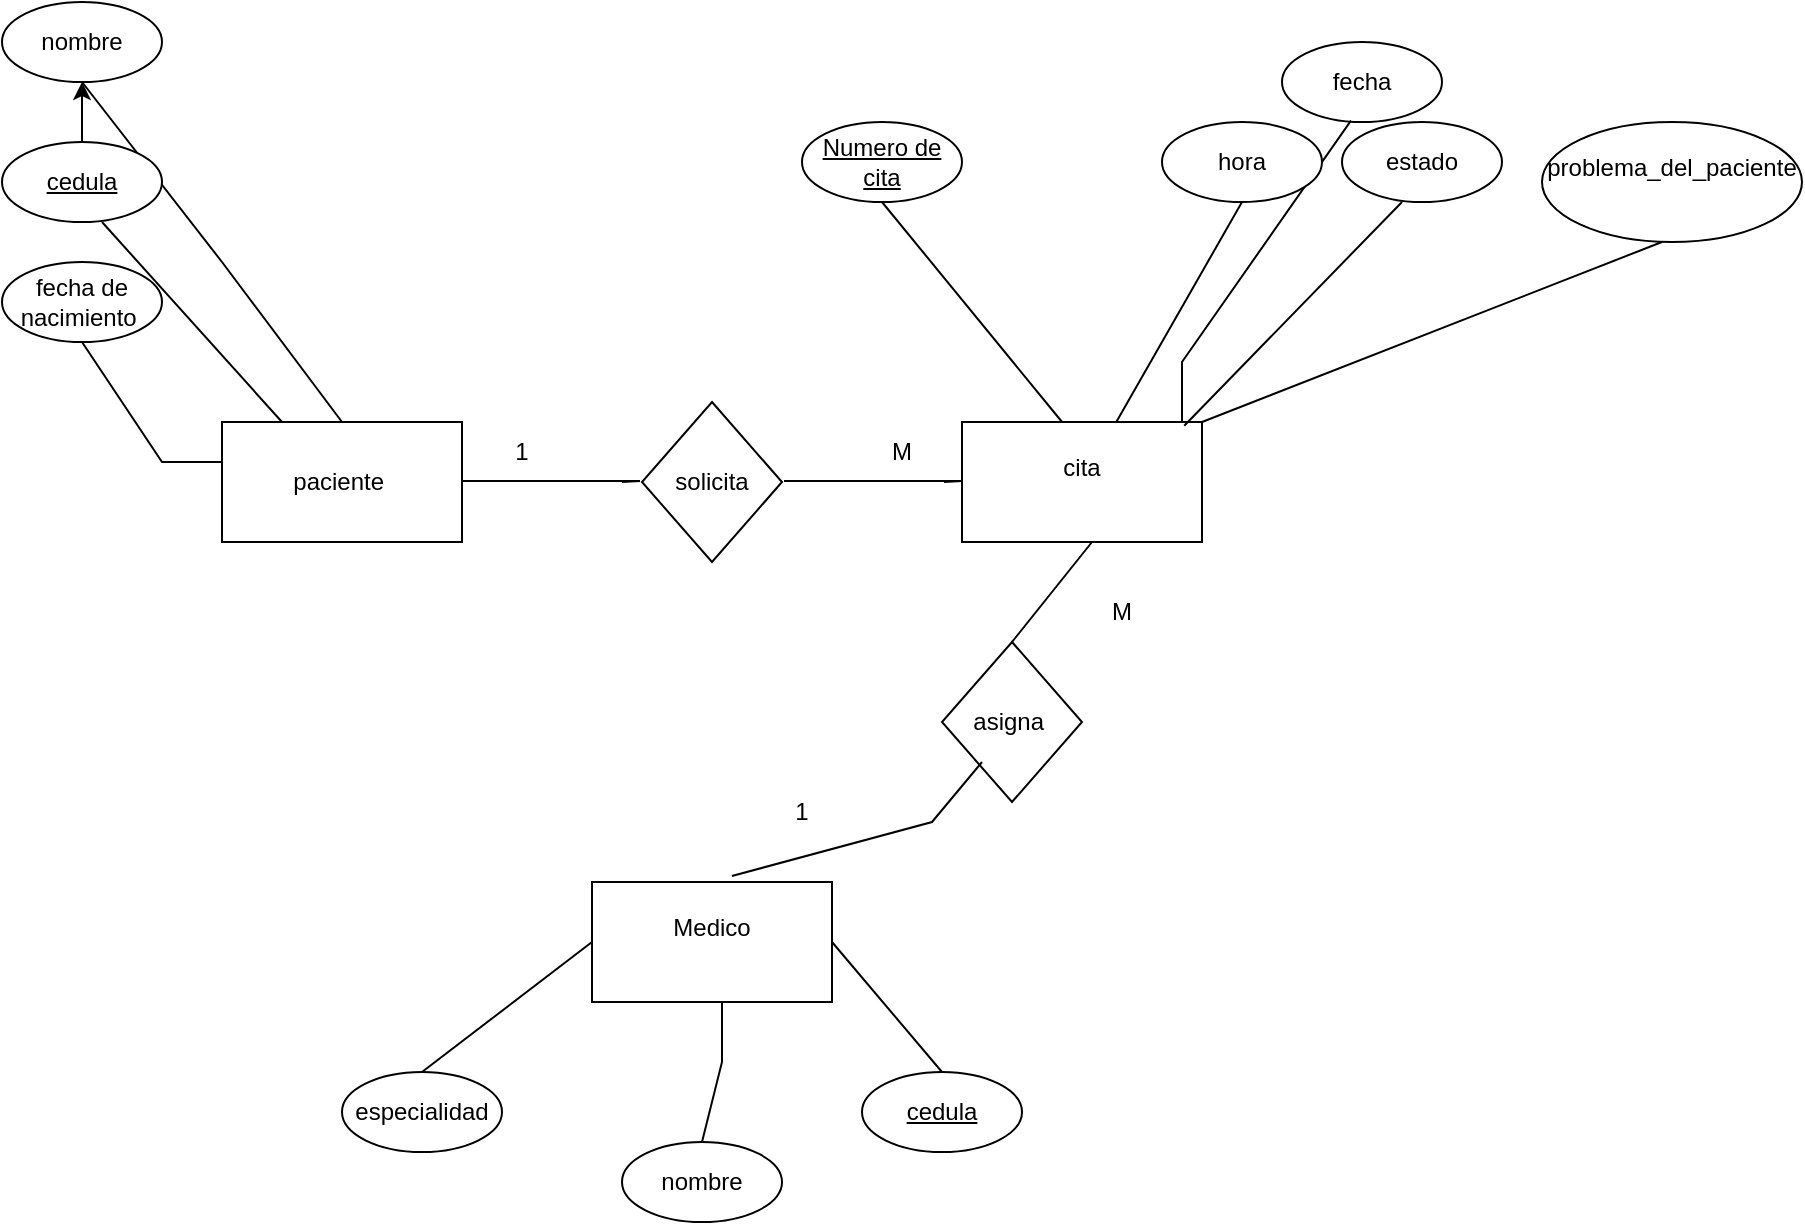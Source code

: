 <mxfile version="27.0.9">
  <diagram id="DerUiuqID72TJEayxF9L" name="Página-1">
    <mxGraphModel dx="1388" dy="729" grid="1" gridSize="10" guides="1" tooltips="1" connect="1" arrows="1" fold="1" page="1" pageScale="1" pageWidth="827" pageHeight="1169" math="0" shadow="0">
      <root>
        <mxCell id="0" />
        <mxCell id="1" parent="0" />
        <mxCell id="jPcZTrATn-BbxK2Z6Sgq-1" value="paciente&amp;nbsp;" style="rounded=0;whiteSpace=wrap;html=1;" vertex="1" parent="1">
          <mxGeometry x="140" y="260" width="120" height="60" as="geometry" />
        </mxCell>
        <mxCell id="jPcZTrATn-BbxK2Z6Sgq-2" value="Medico&lt;div&gt;&lt;br&gt;&lt;/div&gt;" style="rounded=0;whiteSpace=wrap;html=1;" vertex="1" parent="1">
          <mxGeometry x="325" y="490" width="120" height="60" as="geometry" />
        </mxCell>
        <mxCell id="jPcZTrATn-BbxK2Z6Sgq-3" value="cita&lt;div&gt;&lt;br&gt;&lt;/div&gt;" style="rounded=0;whiteSpace=wrap;html=1;" vertex="1" parent="1">
          <mxGeometry x="510" y="260" width="120" height="60" as="geometry" />
        </mxCell>
        <mxCell id="jPcZTrATn-BbxK2Z6Sgq-6" value="" style="endArrow=none;html=1;rounded=0;entryX=0.5;entryY=0;entryDx=0;entryDy=0;exitX=0.5;exitY=1;exitDx=0;exitDy=0;" edge="1" parent="1" source="jPcZTrATn-BbxK2Z6Sgq-7" target="jPcZTrATn-BbxK2Z6Sgq-1">
          <mxGeometry width="50" height="50" relative="1" as="geometry">
            <mxPoint x="150" y="160" as="sourcePoint" />
            <mxPoint x="60" y="340" as="targetPoint" />
            <Array as="points">
              <mxPoint x="140" y="180" />
            </Array>
          </mxGeometry>
        </mxCell>
        <mxCell id="jPcZTrATn-BbxK2Z6Sgq-7" value="nombre" style="ellipse;whiteSpace=wrap;html=1;" vertex="1" parent="1">
          <mxGeometry x="30" y="50" width="80" height="40" as="geometry" />
        </mxCell>
        <mxCell id="jPcZTrATn-BbxK2Z6Sgq-9" value="fecha de nacimiento&amp;nbsp;" style="ellipse;whiteSpace=wrap;html=1;" vertex="1" parent="1">
          <mxGeometry x="30" y="180" width="80" height="40" as="geometry" />
        </mxCell>
        <mxCell id="jPcZTrATn-BbxK2Z6Sgq-42" value="" style="edgeStyle=orthogonalEdgeStyle;rounded=0;orthogonalLoop=1;jettySize=auto;html=1;" edge="1" parent="1" source="jPcZTrATn-BbxK2Z6Sgq-10" target="jPcZTrATn-BbxK2Z6Sgq-7">
          <mxGeometry relative="1" as="geometry" />
        </mxCell>
        <mxCell id="jPcZTrATn-BbxK2Z6Sgq-10" value="&lt;u&gt;cedula&lt;/u&gt;" style="ellipse;whiteSpace=wrap;html=1;" vertex="1" parent="1">
          <mxGeometry x="30" y="120" width="80" height="40" as="geometry" />
        </mxCell>
        <mxCell id="jPcZTrATn-BbxK2Z6Sgq-12" value="" style="endArrow=none;html=1;rounded=0;exitX=0.5;exitY=1;exitDx=0;exitDy=0;" edge="1" parent="1" source="jPcZTrATn-BbxK2Z6Sgq-9">
          <mxGeometry width="50" height="50" relative="1" as="geometry">
            <mxPoint x="90" y="330" as="sourcePoint" />
            <mxPoint x="140" y="280" as="targetPoint" />
            <Array as="points">
              <mxPoint x="110" y="280" />
            </Array>
          </mxGeometry>
        </mxCell>
        <mxCell id="jPcZTrATn-BbxK2Z6Sgq-14" value="" style="endArrow=none;html=1;rounded=0;exitX=0.25;exitY=0;exitDx=0;exitDy=0;" edge="1" parent="1" source="jPcZTrATn-BbxK2Z6Sgq-1">
          <mxGeometry width="50" height="50" relative="1" as="geometry">
            <mxPoint x="30" y="210" as="sourcePoint" />
            <mxPoint x="80" y="160" as="targetPoint" />
          </mxGeometry>
        </mxCell>
        <mxCell id="jPcZTrATn-BbxK2Z6Sgq-15" value="solicita" style="rhombus;whiteSpace=wrap;html=1;" vertex="1" parent="1">
          <mxGeometry x="350" y="250" width="70" height="80" as="geometry" />
        </mxCell>
        <mxCell id="jPcZTrATn-BbxK2Z6Sgq-17" value="" style="endArrow=none;html=1;rounded=0;" edge="1" parent="1">
          <mxGeometry width="50" height="50" relative="1" as="geometry">
            <mxPoint x="260" y="289.5" as="sourcePoint" />
            <mxPoint x="340" y="290" as="targetPoint" />
            <Array as="points">
              <mxPoint x="349" y="289.5" />
            </Array>
          </mxGeometry>
        </mxCell>
        <mxCell id="jPcZTrATn-BbxK2Z6Sgq-18" value="" style="endArrow=none;html=1;rounded=0;" edge="1" parent="1">
          <mxGeometry width="50" height="50" relative="1" as="geometry">
            <mxPoint x="421" y="289.5" as="sourcePoint" />
            <mxPoint x="501" y="290" as="targetPoint" />
            <Array as="points">
              <mxPoint x="510" y="289.5" />
            </Array>
          </mxGeometry>
        </mxCell>
        <mxCell id="jPcZTrATn-BbxK2Z6Sgq-19" value="1" style="text;html=1;align=center;verticalAlign=middle;whiteSpace=wrap;rounded=0;" vertex="1" parent="1">
          <mxGeometry x="260" y="260" width="60" height="30" as="geometry" />
        </mxCell>
        <mxCell id="jPcZTrATn-BbxK2Z6Sgq-20" value="M" style="text;html=1;align=center;verticalAlign=middle;whiteSpace=wrap;rounded=0;" vertex="1" parent="1">
          <mxGeometry x="450" y="260" width="60" height="30" as="geometry" />
        </mxCell>
        <mxCell id="jPcZTrATn-BbxK2Z6Sgq-21" value="asigna&amp;nbsp;" style="rhombus;whiteSpace=wrap;html=1;" vertex="1" parent="1">
          <mxGeometry x="500" y="370" width="70" height="80" as="geometry" />
        </mxCell>
        <mxCell id="jPcZTrATn-BbxK2Z6Sgq-22" value="nombre" style="ellipse;whiteSpace=wrap;html=1;" vertex="1" parent="1">
          <mxGeometry x="340" y="620" width="80" height="40" as="geometry" />
        </mxCell>
        <mxCell id="jPcZTrATn-BbxK2Z6Sgq-23" value="&lt;u&gt;cedula&lt;/u&gt;" style="ellipse;whiteSpace=wrap;html=1;" vertex="1" parent="1">
          <mxGeometry x="460" y="585" width="80" height="40" as="geometry" />
        </mxCell>
        <mxCell id="jPcZTrATn-BbxK2Z6Sgq-24" value="especialidad" style="ellipse;whiteSpace=wrap;html=1;" vertex="1" parent="1">
          <mxGeometry x="200" y="585" width="80" height="40" as="geometry" />
        </mxCell>
        <mxCell id="jPcZTrATn-BbxK2Z6Sgq-25" value="" style="endArrow=none;html=1;rounded=0;exitX=0.5;exitY=0;exitDx=0;exitDy=0;" edge="1" parent="1" source="jPcZTrATn-BbxK2Z6Sgq-24">
          <mxGeometry width="50" height="50" relative="1" as="geometry">
            <mxPoint x="275" y="570" as="sourcePoint" />
            <mxPoint x="325" y="520" as="targetPoint" />
          </mxGeometry>
        </mxCell>
        <mxCell id="jPcZTrATn-BbxK2Z6Sgq-26" value="" style="endArrow=none;html=1;rounded=0;entryX=0.5;entryY=0;entryDx=0;entryDy=0;" edge="1" parent="1" target="jPcZTrATn-BbxK2Z6Sgq-23">
          <mxGeometry width="50" height="50" relative="1" as="geometry">
            <mxPoint x="445" y="520" as="sourcePoint" />
            <mxPoint x="495" y="470" as="targetPoint" />
            <Array as="points" />
          </mxGeometry>
        </mxCell>
        <mxCell id="jPcZTrATn-BbxK2Z6Sgq-28" value="" style="endArrow=none;html=1;rounded=0;exitX=0.5;exitY=0;exitDx=0;exitDy=0;" edge="1" parent="1" source="jPcZTrATn-BbxK2Z6Sgq-22">
          <mxGeometry width="50" height="50" relative="1" as="geometry">
            <mxPoint x="340" y="600" as="sourcePoint" />
            <mxPoint x="390" y="550" as="targetPoint" />
            <Array as="points">
              <mxPoint x="390" y="580" />
            </Array>
          </mxGeometry>
        </mxCell>
        <mxCell id="jPcZTrATn-BbxK2Z6Sgq-29" value="&lt;u&gt;Numero de cita&lt;/u&gt;" style="ellipse;whiteSpace=wrap;html=1;" vertex="1" parent="1">
          <mxGeometry x="430" y="110" width="80" height="40" as="geometry" />
        </mxCell>
        <mxCell id="jPcZTrATn-BbxK2Z6Sgq-30" value="fecha" style="ellipse;whiteSpace=wrap;html=1;" vertex="1" parent="1">
          <mxGeometry x="670" y="70" width="80" height="40" as="geometry" />
        </mxCell>
        <mxCell id="jPcZTrATn-BbxK2Z6Sgq-31" value="problema_del_paciente&lt;div&gt;&lt;br&gt;&lt;/div&gt;" style="ellipse;whiteSpace=wrap;html=1;" vertex="1" parent="1">
          <mxGeometry x="800" y="110" width="130" height="60" as="geometry" />
        </mxCell>
        <mxCell id="jPcZTrATn-BbxK2Z6Sgq-32" value="" style="endArrow=none;html=1;rounded=0;" edge="1" parent="1">
          <mxGeometry width="50" height="50" relative="1" as="geometry">
            <mxPoint x="535" y="370" as="sourcePoint" />
            <mxPoint x="575" y="320" as="targetPoint" />
            <Array as="points" />
          </mxGeometry>
        </mxCell>
        <mxCell id="jPcZTrATn-BbxK2Z6Sgq-33" value="" style="endArrow=none;html=1;rounded=0;exitX=0.583;exitY=-0.05;exitDx=0;exitDy=0;exitPerimeter=0;" edge="1" parent="1" source="jPcZTrATn-BbxK2Z6Sgq-2">
          <mxGeometry width="50" height="50" relative="1" as="geometry">
            <mxPoint x="480" y="480" as="sourcePoint" />
            <mxPoint x="520" y="430" as="targetPoint" />
            <Array as="points">
              <mxPoint x="495" y="460" />
            </Array>
          </mxGeometry>
        </mxCell>
        <mxCell id="jPcZTrATn-BbxK2Z6Sgq-37" value="" style="endArrow=none;html=1;rounded=0;exitX=0.417;exitY=0;exitDx=0;exitDy=0;exitPerimeter=0;entryX=0.5;entryY=1;entryDx=0;entryDy=0;" edge="1" parent="1" source="jPcZTrATn-BbxK2Z6Sgq-3" target="jPcZTrATn-BbxK2Z6Sgq-29">
          <mxGeometry width="50" height="50" relative="1" as="geometry">
            <mxPoint x="460" y="230" as="sourcePoint" />
            <mxPoint x="510" y="180" as="targetPoint" />
          </mxGeometry>
        </mxCell>
        <mxCell id="jPcZTrATn-BbxK2Z6Sgq-38" value="" style="endArrow=none;html=1;rounded=0;entryX=0.431;entryY=0.983;entryDx=0;entryDy=0;entryPerimeter=0;" edge="1" parent="1" target="jPcZTrATn-BbxK2Z6Sgq-30">
          <mxGeometry width="50" height="50" relative="1" as="geometry">
            <mxPoint x="620" y="260" as="sourcePoint" />
            <mxPoint x="610" y="210" as="targetPoint" />
            <Array as="points">
              <mxPoint x="620" y="230" />
            </Array>
          </mxGeometry>
        </mxCell>
        <mxCell id="jPcZTrATn-BbxK2Z6Sgq-40" value="1" style="text;html=1;align=center;verticalAlign=middle;whiteSpace=wrap;rounded=0;" vertex="1" parent="1">
          <mxGeometry x="400" y="440" width="60" height="30" as="geometry" />
        </mxCell>
        <mxCell id="jPcZTrATn-BbxK2Z6Sgq-41" value="M" style="text;html=1;align=center;verticalAlign=middle;whiteSpace=wrap;rounded=0;" vertex="1" parent="1">
          <mxGeometry x="560" y="340" width="60" height="30" as="geometry" />
        </mxCell>
        <mxCell id="jPcZTrATn-BbxK2Z6Sgq-43" value="estado" style="ellipse;whiteSpace=wrap;html=1;" vertex="1" parent="1">
          <mxGeometry x="700" y="110" width="80" height="40" as="geometry" />
        </mxCell>
        <mxCell id="jPcZTrATn-BbxK2Z6Sgq-45" value="hora" style="ellipse;whiteSpace=wrap;html=1;" vertex="1" parent="1">
          <mxGeometry x="610" y="110" width="80" height="40" as="geometry" />
        </mxCell>
        <mxCell id="jPcZTrATn-BbxK2Z6Sgq-48" value="" style="endArrow=none;html=1;rounded=0;exitX=1;exitY=0;exitDx=0;exitDy=0;" edge="1" parent="1" source="jPcZTrATn-BbxK2Z6Sgq-3">
          <mxGeometry width="50" height="50" relative="1" as="geometry">
            <mxPoint x="810" y="220" as="sourcePoint" />
            <mxPoint x="860" y="170" as="targetPoint" />
          </mxGeometry>
        </mxCell>
        <mxCell id="jPcZTrATn-BbxK2Z6Sgq-49" value="" style="endArrow=none;html=1;rounded=0;exitX=0.926;exitY=0.031;exitDx=0;exitDy=0;exitPerimeter=0;" edge="1" parent="1" source="jPcZTrATn-BbxK2Z6Sgq-3">
          <mxGeometry width="50" height="50" relative="1" as="geometry">
            <mxPoint x="680" y="200" as="sourcePoint" />
            <mxPoint x="730" y="150" as="targetPoint" />
          </mxGeometry>
        </mxCell>
        <mxCell id="jPcZTrATn-BbxK2Z6Sgq-50" value="" style="endArrow=none;html=1;rounded=0;" edge="1" parent="1" source="jPcZTrATn-BbxK2Z6Sgq-3">
          <mxGeometry width="50" height="50" relative="1" as="geometry">
            <mxPoint x="600" y="200" as="sourcePoint" />
            <mxPoint x="650" y="150" as="targetPoint" />
          </mxGeometry>
        </mxCell>
      </root>
    </mxGraphModel>
  </diagram>
</mxfile>
